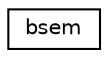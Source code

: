 digraph "Graphical Class Hierarchy"
{
  edge [fontname="Helvetica",fontsize="10",labelfontname="Helvetica",labelfontsize="10"];
  node [fontname="Helvetica",fontsize="10",shape=record];
  rankdir="LR";
  Node0 [label="bsem",height=0.2,width=0.4,color="black", fillcolor="white", style="filled",URL="$structbsem.html"];
}
